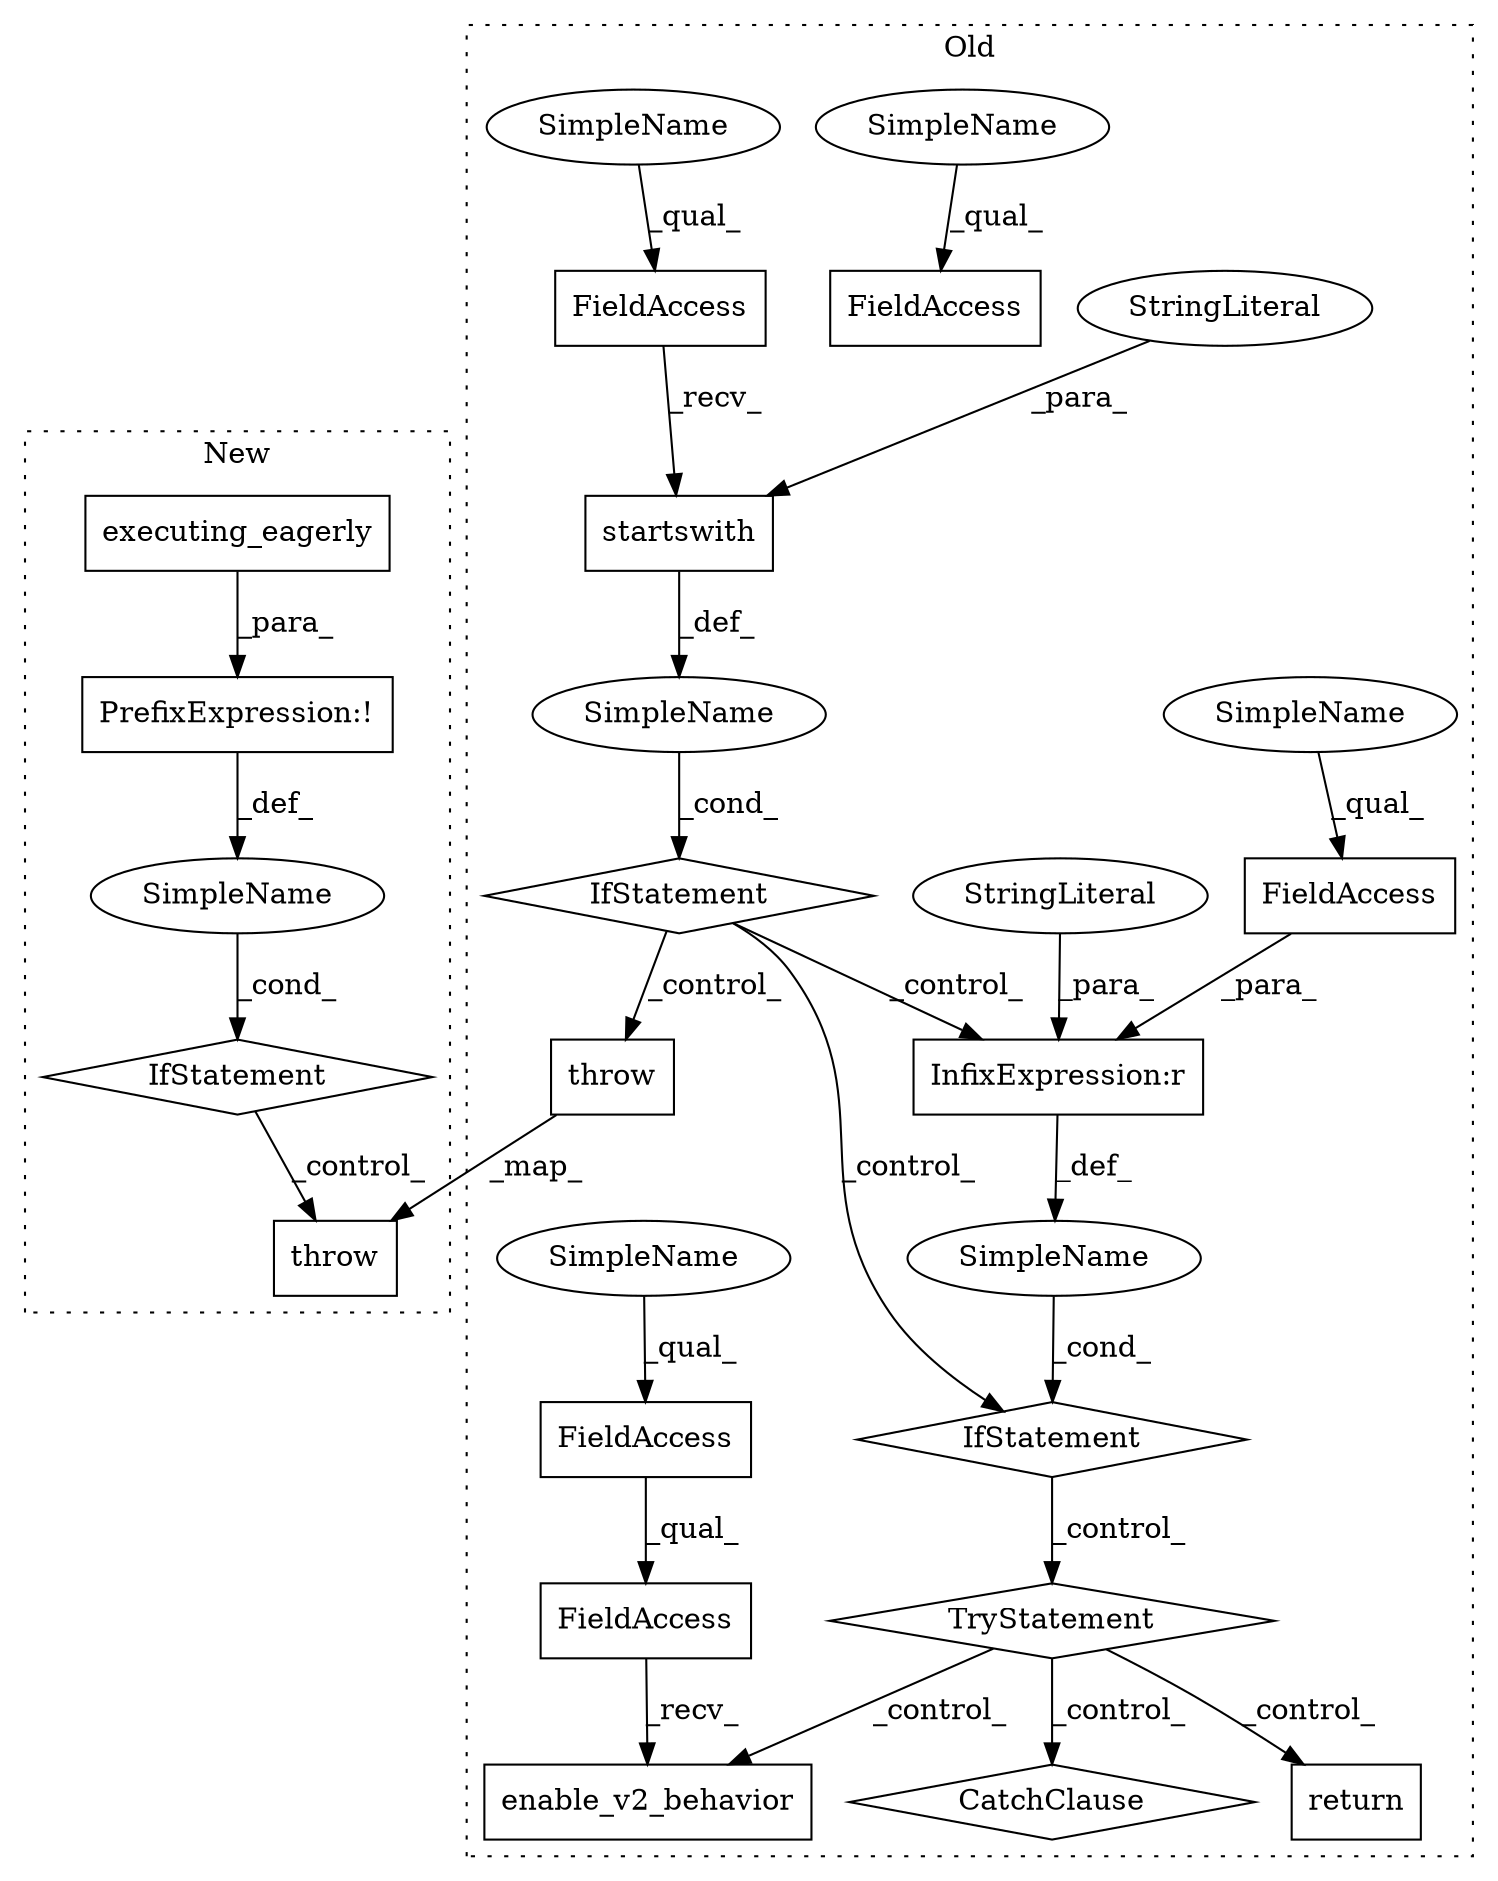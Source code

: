 digraph G {
subgraph cluster0 {
1 [label="IfStatement" a="25" s="2587,2630" l="4,2" shape="diamond"];
5 [label="SimpleName" a="42" s="" l="" shape="ellipse"];
6 [label="return" a="41" s="2711" l="7" shape="box"];
7 [label="startswith" a="32" s="2561,2576" l="11,1" shape="box"];
8 [label="InfixExpression:r" a="27" s="2617" l="4" shape="box"];
11 [label="throw" a="53" s="2811" l="6" shape="box"];
12 [label="FieldAccess" a="22" s="2591" l="26" shape="box"];
13 [label="FieldAccess" a="22" s="2538" l="22" shape="box"];
14 [label="FieldAccess" a="22" s="2501" l="26" shape="box"];
15 [label="TryStatement" a="54" s="2642" l="4" shape="diamond"];
16 [label="FieldAccess" a="22" s="2658" l="17" shape="box"];
17 [label="FieldAccess" a="22" s="2658" l="20" shape="box"];
18 [label="IfStatement" a="25" s="2534,2577" l="4,2" shape="diamond"];
19 [label="SimpleName" a="42" s="" l="" shape="ellipse"];
20 [label="CatchClause" a="12" s="2730,2771" l="15,2" shape="diamond"];
21 [label="enable_v2_behavior" a="32" s="2679" l="20" shape="box"];
22 [label="StringLiteral" a="45" s="2621" l="9" shape="ellipse"];
23 [label="StringLiteral" a="45" s="2572" l="4" shape="ellipse"];
24 [label="SimpleName" a="42" s="2501" l="10" shape="ellipse"];
25 [label="SimpleName" a="42" s="2658" l="10" shape="ellipse"];
26 [label="SimpleName" a="42" s="2538" l="10" shape="ellipse"];
27 [label="SimpleName" a="42" s="2591" l="10" shape="ellipse"];
label = "Old";
style="dotted";
}
subgraph cluster1 {
2 [label="executing_eagerly" a="32" s="2506" l="19" shape="box"];
3 [label="IfStatement" a="25" s="2490,2525" l="4,2" shape="diamond"];
4 [label="PrefixExpression:!" a="38" s="2494" l="1" shape="box"];
9 [label="SimpleName" a="42" s="" l="" shape="ellipse"];
10 [label="throw" a="53" s="2535" l="6" shape="box"];
label = "New";
style="dotted";
}
1 -> 15 [label="_control_"];
2 -> 4 [label="_para_"];
3 -> 10 [label="_control_"];
4 -> 9 [label="_def_"];
5 -> 1 [label="_cond_"];
7 -> 19 [label="_def_"];
8 -> 5 [label="_def_"];
9 -> 3 [label="_cond_"];
11 -> 10 [label="_map_"];
12 -> 8 [label="_para_"];
13 -> 7 [label="_recv_"];
15 -> 6 [label="_control_"];
15 -> 20 [label="_control_"];
15 -> 21 [label="_control_"];
16 -> 17 [label="_qual_"];
17 -> 21 [label="_recv_"];
18 -> 11 [label="_control_"];
18 -> 8 [label="_control_"];
18 -> 1 [label="_control_"];
19 -> 18 [label="_cond_"];
22 -> 8 [label="_para_"];
23 -> 7 [label="_para_"];
24 -> 14 [label="_qual_"];
25 -> 16 [label="_qual_"];
26 -> 13 [label="_qual_"];
27 -> 12 [label="_qual_"];
}